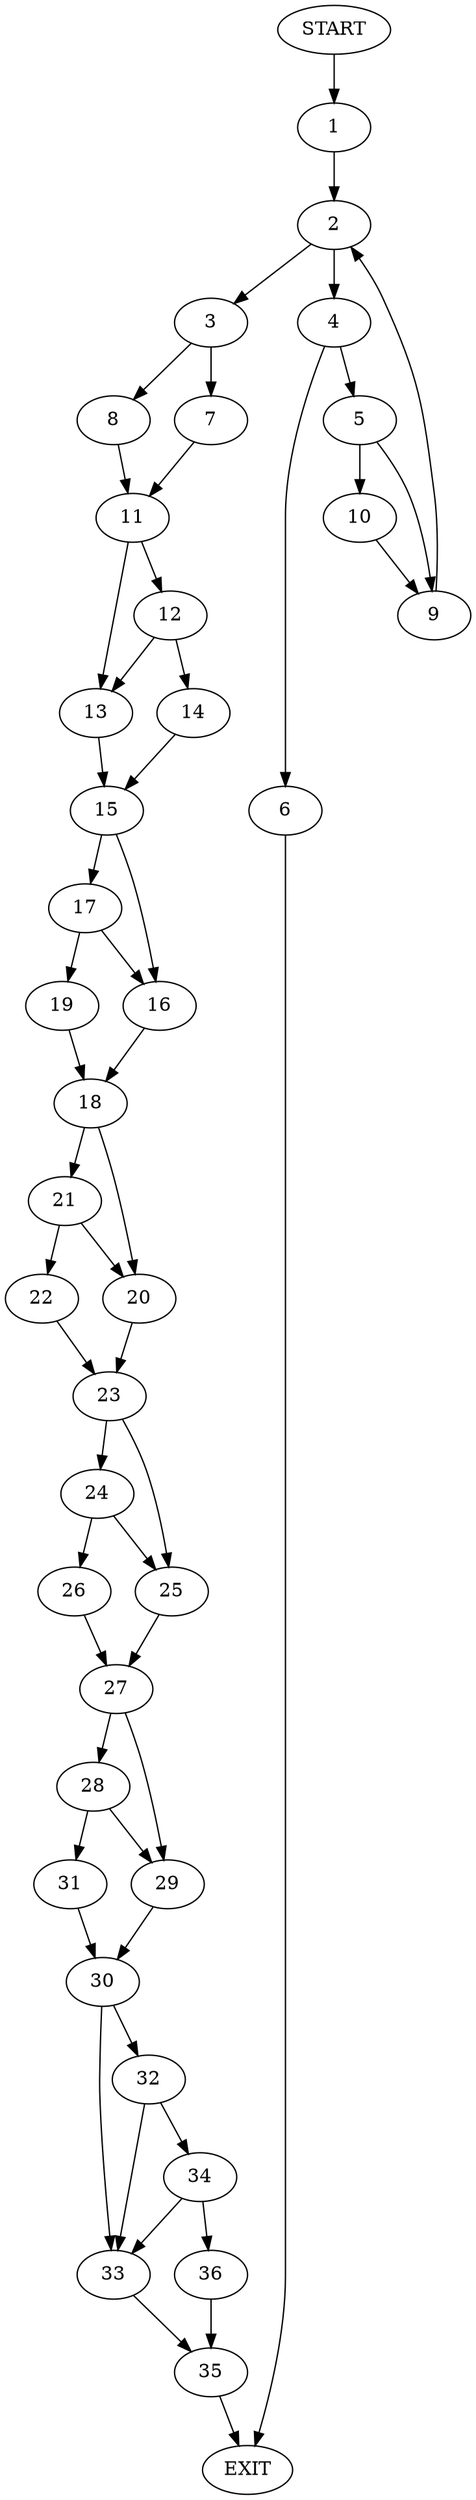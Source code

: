 digraph {
0 [label="START"]
37 [label="EXIT"]
0 -> 1
1 -> 2
2 -> 3
2 -> 4
4 -> 5
4 -> 6
3 -> 7
3 -> 8
5 -> 9
5 -> 10
6 -> 37
10 -> 9
9 -> 2
7 -> 11
8 -> 11
11 -> 12
11 -> 13
12 -> 13
12 -> 14
13 -> 15
14 -> 15
15 -> 16
15 -> 17
16 -> 18
17 -> 16
17 -> 19
19 -> 18
18 -> 20
18 -> 21
21 -> 22
21 -> 20
20 -> 23
22 -> 23
23 -> 24
23 -> 25
24 -> 25
24 -> 26
25 -> 27
26 -> 27
27 -> 28
27 -> 29
29 -> 30
28 -> 31
28 -> 29
31 -> 30
30 -> 32
30 -> 33
32 -> 34
32 -> 33
33 -> 35
34 -> 36
34 -> 33
36 -> 35
35 -> 37
}
